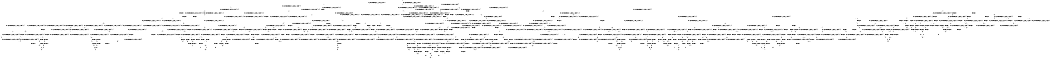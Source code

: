 digraph BCG {
size = "7, 10.5";
center = TRUE;
node [shape = circle];
0 [peripheries = 2];
0 -> 1 [label = "EX !0 !ATOMIC_EXCH_BRANCH (1, +1, TRUE, +0, 2, TRUE) !{}"];
0 -> 2 [label = "EX !2 !ATOMIC_EXCH_BRANCH (1, +0, FALSE, +0, 1, TRUE) !{}"];
0 -> 3 [label = "EX !1 !ATOMIC_EXCH_BRANCH (2, +1, TRUE, +0, 2, TRUE) !{}"];
1 -> 4 [label = "EX !2 !ATOMIC_EXCH_BRANCH (1, +0, FALSE, +0, 1, FALSE) !{0}"];
1 -> 5 [label = "EX !1 !ATOMIC_EXCH_BRANCH (2, +1, TRUE, +0, 2, TRUE) !{0}"];
1 -> 6 [label = "TERMINATE !0"];
2 -> 7 [label = "EX !2 !ATOMIC_EXCH_BRANCH (1, +0, FALSE, +0, 1, TRUE) !{0, 1, 2}"];
2 -> 8 [label = "EX !0 !ATOMIC_EXCH_BRANCH (1, +1, TRUE, +0, 2, TRUE) !{0, 1, 2}"];
2 -> 9 [label = "EX !1 !ATOMIC_EXCH_BRANCH (2, +1, TRUE, +0, 2, TRUE) !{0, 1, 2}"];
2 -> 10 [label = "EX !0 !ATOMIC_EXCH_BRANCH (1, +1, TRUE, +0, 2, TRUE) !{0, 1, 2}"];
3 -> 11 [label = "EX !0 !ATOMIC_EXCH_BRANCH (1, +1, TRUE, +0, 2, TRUE) !{0, 1}"];
3 -> 12 [label = "EX !2 !ATOMIC_EXCH_BRANCH (1, +0, FALSE, +0, 1, TRUE) !{0, 1}"];
3 -> 13 [label = "TERMINATE !1"];
3 -> 14 [label = "EX !0 !ATOMIC_EXCH_BRANCH (1, +1, TRUE, +0, 2, TRUE) !{0, 1}"];
4 -> 15 [label = "EX !2 !ATOMIC_EXCH_BRANCH (2, +0, FALSE, +0, 1, TRUE) !{0, 1, 2}"];
4 -> 16 [label = "EX !1 !ATOMIC_EXCH_BRANCH (2, +1, TRUE, +0, 2, TRUE) !{0, 1, 2}"];
4 -> 17 [label = "TERMINATE !0"];
5 -> 18 [label = "EX !2 !ATOMIC_EXCH_BRANCH (1, +0, FALSE, +0, 1, FALSE) !{0, 1}"];
5 -> 19 [label = "TERMINATE !0"];
5 -> 20 [label = "TERMINATE !1"];
6 -> 21 [label = "EX !2 !ATOMIC_EXCH_BRANCH (1, +0, FALSE, +0, 1, FALSE) !{}"];
6 -> 22 [label = "EX !1 !ATOMIC_EXCH_BRANCH (2, +1, TRUE, +0, 2, TRUE) !{}"];
7 -> 7 [label = "EX !2 !ATOMIC_EXCH_BRANCH (1, +0, FALSE, +0, 1, TRUE) !{0, 1, 2}"];
7 -> 8 [label = "EX !0 !ATOMIC_EXCH_BRANCH (1, +1, TRUE, +0, 2, TRUE) !{0, 1, 2}"];
7 -> 9 [label = "EX !1 !ATOMIC_EXCH_BRANCH (2, +1, TRUE, +0, 2, TRUE) !{0, 1, 2}"];
7 -> 10 [label = "EX !0 !ATOMIC_EXCH_BRANCH (1, +1, TRUE, +0, 2, TRUE) !{0, 1, 2}"];
8 -> 23 [label = "EX !2 !ATOMIC_EXCH_BRANCH (1, +0, FALSE, +0, 1, FALSE) !{0, 1, 2}"];
8 -> 24 [label = "EX !1 !ATOMIC_EXCH_BRANCH (2, +1, TRUE, +0, 2, TRUE) !{0, 1, 2}"];
8 -> 25 [label = "TERMINATE !0"];
9 -> 26 [label = "EX !2 !ATOMIC_EXCH_BRANCH (1, +0, FALSE, +0, 1, TRUE) !{0, 1, 2}"];
9 -> 27 [label = "EX !0 !ATOMIC_EXCH_BRANCH (1, +1, TRUE, +0, 2, TRUE) !{0, 1, 2}"];
9 -> 28 [label = "TERMINATE !1"];
9 -> 29 [label = "EX !0 !ATOMIC_EXCH_BRANCH (1, +1, TRUE, +0, 2, TRUE) !{0, 1, 2}"];
10 -> 30 [label = "EX !1 !ATOMIC_EXCH_BRANCH (2, +1, TRUE, +0, 2, TRUE) !{0, 1, 2}"];
10 -> 31 [label = "EX !2 !ATOMIC_EXCH_BRANCH (1, +0, FALSE, +0, 1, FALSE) !{0, 1, 2}"];
10 -> 32 [label = "EX !1 !ATOMIC_EXCH_BRANCH (2, +1, TRUE, +0, 2, TRUE) !{0, 1, 2}"];
10 -> 33 [label = "TERMINATE !0"];
11 -> 18 [label = "EX !2 !ATOMIC_EXCH_BRANCH (1, +0, FALSE, +0, 1, FALSE) !{0, 1}"];
11 -> 19 [label = "TERMINATE !0"];
11 -> 20 [label = "TERMINATE !1"];
12 -> 26 [label = "EX !2 !ATOMIC_EXCH_BRANCH (1, +0, FALSE, +0, 1, TRUE) !{0, 1, 2}"];
12 -> 27 [label = "EX !0 !ATOMIC_EXCH_BRANCH (1, +1, TRUE, +0, 2, TRUE) !{0, 1, 2}"];
12 -> 28 [label = "TERMINATE !1"];
12 -> 29 [label = "EX !0 !ATOMIC_EXCH_BRANCH (1, +1, TRUE, +0, 2, TRUE) !{0, 1, 2}"];
13 -> 34 [label = "EX !0 !ATOMIC_EXCH_BRANCH (1, +1, TRUE, +0, 2, TRUE) !{0}"];
13 -> 35 [label = "EX !2 !ATOMIC_EXCH_BRANCH (1, +0, FALSE, +0, 1, TRUE) !{0}"];
13 -> 36 [label = "EX !0 !ATOMIC_EXCH_BRANCH (1, +1, TRUE, +0, 2, TRUE) !{0}"];
14 -> 37 [label = "EX !2 !ATOMIC_EXCH_BRANCH (1, +0, FALSE, +0, 1, FALSE) !{0, 1}"];
14 -> 38 [label = "TERMINATE !0"];
14 -> 39 [label = "TERMINATE !1"];
15 -> 23 [label = "EX !2 !ATOMIC_EXCH_BRANCH (1, +0, FALSE, +0, 1, FALSE) !{0, 1, 2}"];
15 -> 24 [label = "EX !1 !ATOMIC_EXCH_BRANCH (2, +1, TRUE, +0, 2, TRUE) !{0, 1, 2}"];
15 -> 25 [label = "TERMINATE !0"];
16 -> 40 [label = "EX !2 !ATOMIC_EXCH_BRANCH (2, +0, FALSE, +0, 1, FALSE) !{0, 1, 2}"];
16 -> 41 [label = "TERMINATE !0"];
16 -> 42 [label = "TERMINATE !1"];
17 -> 43 [label = "EX !2 !ATOMIC_EXCH_BRANCH (2, +0, FALSE, +0, 1, TRUE) !{1, 2}"];
17 -> 44 [label = "EX !1 !ATOMIC_EXCH_BRANCH (2, +1, TRUE, +0, 2, TRUE) !{1, 2}"];
17 -> 45 [label = "EX !1 !ATOMIC_EXCH_BRANCH (2, +1, TRUE, +0, 2, TRUE) !{1, 2}"];
18 -> 40 [label = "EX !2 !ATOMIC_EXCH_BRANCH (2, +0, FALSE, +0, 1, FALSE) !{0, 1, 2}"];
18 -> 41 [label = "TERMINATE !0"];
18 -> 42 [label = "TERMINATE !1"];
19 -> 46 [label = "EX !2 !ATOMIC_EXCH_BRANCH (1, +0, FALSE, +0, 1, FALSE) !{1}"];
19 -> 47 [label = "TERMINATE !1"];
20 -> 48 [label = "EX !2 !ATOMIC_EXCH_BRANCH (1, +0, FALSE, +0, 1, FALSE) !{0}"];
20 -> 49 [label = "TERMINATE !0"];
21 -> 43 [label = "EX !2 !ATOMIC_EXCH_BRANCH (2, +0, FALSE, +0, 1, TRUE) !{1, 2}"];
21 -> 44 [label = "EX !1 !ATOMIC_EXCH_BRANCH (2, +1, TRUE, +0, 2, TRUE) !{1, 2}"];
21 -> 45 [label = "EX !1 !ATOMIC_EXCH_BRANCH (2, +1, TRUE, +0, 2, TRUE) !{1, 2}"];
22 -> 46 [label = "EX !2 !ATOMIC_EXCH_BRANCH (1, +0, FALSE, +0, 1, FALSE) !{1}"];
22 -> 47 [label = "TERMINATE !1"];
23 -> 15 [label = "EX !2 !ATOMIC_EXCH_BRANCH (2, +0, FALSE, +0, 1, TRUE) !{0, 1, 2}"];
23 -> 16 [label = "EX !1 !ATOMIC_EXCH_BRANCH (2, +1, TRUE, +0, 2, TRUE) !{0, 1, 2}"];
23 -> 17 [label = "TERMINATE !0"];
24 -> 50 [label = "EX !2 !ATOMIC_EXCH_BRANCH (1, +0, FALSE, +0, 1, FALSE) !{0, 1, 2}"];
24 -> 51 [label = "TERMINATE !0"];
24 -> 52 [label = "TERMINATE !1"];
25 -> 53 [label = "EX !2 !ATOMIC_EXCH_BRANCH (1, +0, FALSE, +0, 1, FALSE) !{1, 2}"];
25 -> 54 [label = "EX !1 !ATOMIC_EXCH_BRANCH (2, +1, TRUE, +0, 2, TRUE) !{1, 2}"];
25 -> 55 [label = "EX !1 !ATOMIC_EXCH_BRANCH (2, +1, TRUE, +0, 2, TRUE) !{1, 2}"];
26 -> 26 [label = "EX !2 !ATOMIC_EXCH_BRANCH (1, +0, FALSE, +0, 1, TRUE) !{0, 1, 2}"];
26 -> 27 [label = "EX !0 !ATOMIC_EXCH_BRANCH (1, +1, TRUE, +0, 2, TRUE) !{0, 1, 2}"];
26 -> 28 [label = "TERMINATE !1"];
26 -> 29 [label = "EX !0 !ATOMIC_EXCH_BRANCH (1, +1, TRUE, +0, 2, TRUE) !{0, 1, 2}"];
27 -> 50 [label = "EX !2 !ATOMIC_EXCH_BRANCH (1, +0, FALSE, +0, 1, FALSE) !{0, 1, 2}"];
27 -> 51 [label = "TERMINATE !0"];
27 -> 52 [label = "TERMINATE !1"];
28 -> 56 [label = "EX !2 !ATOMIC_EXCH_BRANCH (1, +0, FALSE, +0, 1, TRUE) !{0, 2}"];
28 -> 57 [label = "EX !0 !ATOMIC_EXCH_BRANCH (1, +1, TRUE, +0, 2, TRUE) !{0, 2}"];
28 -> 58 [label = "EX !0 !ATOMIC_EXCH_BRANCH (1, +1, TRUE, +0, 2, TRUE) !{0, 2}"];
29 -> 59 [label = "EX !2 !ATOMIC_EXCH_BRANCH (1, +0, FALSE, +0, 1, FALSE) !{0, 1, 2}"];
29 -> 60 [label = "TERMINATE !0"];
29 -> 61 [label = "TERMINATE !1"];
30 -> 62 [label = "EX !2 !ATOMIC_EXCH_BRANCH (1, +0, FALSE, +0, 1, FALSE) !{0, 1, 2}"];
30 -> 63 [label = "EX !2 !ATOMIC_EXCH_BRANCH (1, +0, FALSE, +0, 1, FALSE) !{0, 1, 2}"];
30 -> 64 [label = "TERMINATE !0"];
30 -> 65 [label = "TERMINATE !1"];
31 -> 66 [label = "EX !1 !ATOMIC_EXCH_BRANCH (2, +1, TRUE, +0, 2, TRUE) !{0, 1, 2}"];
31 -> 67 [label = "EX !2 !ATOMIC_EXCH_BRANCH (2, +0, FALSE, +0, 1, TRUE) !{0, 1, 2}"];
31 -> 68 [label = "EX !1 !ATOMIC_EXCH_BRANCH (2, +1, TRUE, +0, 2, TRUE) !{0, 1, 2}"];
31 -> 69 [label = "TERMINATE !0"];
32 -> 59 [label = "EX !2 !ATOMIC_EXCH_BRANCH (1, +0, FALSE, +0, 1, FALSE) !{0, 1, 2}"];
32 -> 60 [label = "TERMINATE !0"];
32 -> 61 [label = "TERMINATE !1"];
33 -> 70 [label = "EX !2 !ATOMIC_EXCH_BRANCH (1, +0, FALSE, +0, 1, FALSE) !{1, 2}"];
33 -> 71 [label = "EX !1 !ATOMIC_EXCH_BRANCH (2, +1, TRUE, +0, 2, TRUE) !{1, 2}"];
34 -> 48 [label = "EX !2 !ATOMIC_EXCH_BRANCH (1, +0, FALSE, +0, 1, FALSE) !{0}"];
34 -> 49 [label = "TERMINATE !0"];
35 -> 56 [label = "EX !2 !ATOMIC_EXCH_BRANCH (1, +0, FALSE, +0, 1, TRUE) !{0, 2}"];
35 -> 57 [label = "EX !0 !ATOMIC_EXCH_BRANCH (1, +1, TRUE, +0, 2, TRUE) !{0, 2}"];
35 -> 58 [label = "EX !0 !ATOMIC_EXCH_BRANCH (1, +1, TRUE, +0, 2, TRUE) !{0, 2}"];
36 -> 72 [label = "EX !2 !ATOMIC_EXCH_BRANCH (1, +0, FALSE, +0, 1, FALSE) !{0}"];
36 -> 73 [label = "TERMINATE !0"];
37 -> 74 [label = "EX !2 !ATOMIC_EXCH_BRANCH (2, +0, FALSE, +0, 1, FALSE) !{0, 1, 2}"];
37 -> 75 [label = "TERMINATE !0"];
37 -> 76 [label = "TERMINATE !1"];
38 -> 77 [label = "EX !2 !ATOMIC_EXCH_BRANCH (1, +0, FALSE, +0, 1, FALSE) !{1}"];
38 -> 78 [label = "TERMINATE !1"];
39 -> 79 [label = "EX !2 !ATOMIC_EXCH_BRANCH (1, +0, FALSE, +0, 1, FALSE) !{0}"];
39 -> 80 [label = "TERMINATE !0"];
40 -> 81 [label = "TERMINATE !0"];
40 -> 82 [label = "TERMINATE !2"];
40 -> 83 [label = "TERMINATE !1"];
41 -> 84 [label = "EX !2 !ATOMIC_EXCH_BRANCH (2, +0, FALSE, +0, 1, FALSE) !{1, 2}"];
41 -> 85 [label = "TERMINATE !1"];
42 -> 86 [label = "EX !2 !ATOMIC_EXCH_BRANCH (2, +0, FALSE, +0, 1, FALSE) !{0, 2}"];
42 -> 87 [label = "TERMINATE !0"];
43 -> 53 [label = "EX !2 !ATOMIC_EXCH_BRANCH (1, +0, FALSE, +0, 1, FALSE) !{1, 2}"];
43 -> 54 [label = "EX !1 !ATOMIC_EXCH_BRANCH (2, +1, TRUE, +0, 2, TRUE) !{1, 2}"];
43 -> 55 [label = "EX !1 !ATOMIC_EXCH_BRANCH (2, +1, TRUE, +0, 2, TRUE) !{1, 2}"];
44 -> 84 [label = "EX !2 !ATOMIC_EXCH_BRANCH (2, +0, FALSE, +0, 1, FALSE) !{1, 2}"];
44 -> 85 [label = "TERMINATE !1"];
45 -> 88 [label = "EX !2 !ATOMIC_EXCH_BRANCH (2, +0, FALSE, +0, 1, FALSE) !{1, 2}"];
45 -> 89 [label = "EX !2 !ATOMIC_EXCH_BRANCH (2, +0, FALSE, +0, 1, FALSE) !{1, 2}"];
45 -> 90 [label = "TERMINATE !1"];
46 -> 84 [label = "EX !2 !ATOMIC_EXCH_BRANCH (2, +0, FALSE, +0, 1, FALSE) !{1, 2}"];
46 -> 85 [label = "TERMINATE !1"];
47 -> 91 [label = "EX !2 !ATOMIC_EXCH_BRANCH (1, +0, FALSE, +0, 1, FALSE) !{}"];
48 -> 86 [label = "EX !2 !ATOMIC_EXCH_BRANCH (2, +0, FALSE, +0, 1, FALSE) !{0, 2}"];
48 -> 87 [label = "TERMINATE !0"];
49 -> 91 [label = "EX !2 !ATOMIC_EXCH_BRANCH (1, +0, FALSE, +0, 1, FALSE) !{}"];
50 -> 40 [label = "EX !2 !ATOMIC_EXCH_BRANCH (2, +0, FALSE, +0, 1, FALSE) !{0, 1, 2}"];
50 -> 41 [label = "TERMINATE !0"];
50 -> 42 [label = "TERMINATE !1"];
51 -> 92 [label = "EX !2 !ATOMIC_EXCH_BRANCH (1, +0, FALSE, +0, 1, FALSE) !{1, 2}"];
51 -> 93 [label = "TERMINATE !1"];
52 -> 94 [label = "EX !2 !ATOMIC_EXCH_BRANCH (1, +0, FALSE, +0, 1, FALSE) !{0, 2}"];
52 -> 95 [label = "TERMINATE !0"];
53 -> 43 [label = "EX !2 !ATOMIC_EXCH_BRANCH (2, +0, FALSE, +0, 1, TRUE) !{1, 2}"];
53 -> 44 [label = "EX !1 !ATOMIC_EXCH_BRANCH (2, +1, TRUE, +0, 2, TRUE) !{1, 2}"];
53 -> 45 [label = "EX !1 !ATOMIC_EXCH_BRANCH (2, +1, TRUE, +0, 2, TRUE) !{1, 2}"];
54 -> 92 [label = "EX !2 !ATOMIC_EXCH_BRANCH (1, +0, FALSE, +0, 1, FALSE) !{1, 2}"];
54 -> 93 [label = "TERMINATE !1"];
55 -> 96 [label = "EX !2 !ATOMIC_EXCH_BRANCH (1, +0, FALSE, +0, 1, FALSE) !{1, 2}"];
55 -> 97 [label = "EX !2 !ATOMIC_EXCH_BRANCH (1, +0, FALSE, +0, 1, FALSE) !{1, 2}"];
55 -> 98 [label = "TERMINATE !1"];
56 -> 56 [label = "EX !2 !ATOMIC_EXCH_BRANCH (1, +0, FALSE, +0, 1, TRUE) !{0, 2}"];
56 -> 57 [label = "EX !0 !ATOMIC_EXCH_BRANCH (1, +1, TRUE, +0, 2, TRUE) !{0, 2}"];
56 -> 58 [label = "EX !0 !ATOMIC_EXCH_BRANCH (1, +1, TRUE, +0, 2, TRUE) !{0, 2}"];
57 -> 94 [label = "EX !2 !ATOMIC_EXCH_BRANCH (1, +0, FALSE, +0, 1, FALSE) !{0, 2}"];
57 -> 95 [label = "TERMINATE !0"];
58 -> 99 [label = "EX !2 !ATOMIC_EXCH_BRANCH (1, +0, FALSE, +0, 1, FALSE) !{0, 2}"];
58 -> 100 [label = "EX !2 !ATOMIC_EXCH_BRANCH (1, +0, FALSE, +0, 1, FALSE) !{0, 2}"];
58 -> 101 [label = "TERMINATE !0"];
59 -> 102 [label = "EX !2 !ATOMIC_EXCH_BRANCH (2, +0, FALSE, +0, 1, FALSE) !{0, 1, 2}"];
59 -> 103 [label = "TERMINATE !0"];
59 -> 104 [label = "TERMINATE !1"];
60 -> 105 [label = "EX !2 !ATOMIC_EXCH_BRANCH (1, +0, FALSE, +0, 1, FALSE) !{1, 2}"];
60 -> 106 [label = "TERMINATE !1"];
61 -> 107 [label = "EX !2 !ATOMIC_EXCH_BRANCH (1, +0, FALSE, +0, 1, FALSE) !{0, 2}"];
61 -> 108 [label = "TERMINATE !0"];
62 -> 109 [label = "EX !2 !ATOMIC_EXCH_BRANCH (2, +0, FALSE, +0, 1, FALSE) !{0, 1, 2}"];
62 -> 110 [label = "TERMINATE !0"];
62 -> 111 [label = "TERMINATE !1"];
63 -> 109 [label = "EX !2 !ATOMIC_EXCH_BRANCH (2, +0, FALSE, +0, 1, FALSE) !{0, 1, 2}"];
63 -> 112 [label = "EX !2 !ATOMIC_EXCH_BRANCH (2, +0, FALSE, +0, 1, FALSE) !{0, 1, 2}"];
63 -> 113 [label = "TERMINATE !0"];
63 -> 114 [label = "TERMINATE !1"];
64 -> 115 [label = "EX !2 !ATOMIC_EXCH_BRANCH (1, +0, FALSE, +0, 1, FALSE) !{1, 2}"];
64 -> 116 [label = "TERMINATE !1"];
65 -> 117 [label = "EX !2 !ATOMIC_EXCH_BRANCH (1, +0, FALSE, +0, 1, FALSE) !{0, 2}"];
65 -> 118 [label = "TERMINATE !0"];
66 -> 109 [label = "EX !2 !ATOMIC_EXCH_BRANCH (2, +0, FALSE, +0, 1, FALSE) !{0, 1, 2}"];
66 -> 112 [label = "EX !2 !ATOMIC_EXCH_BRANCH (2, +0, FALSE, +0, 1, FALSE) !{0, 1, 2}"];
66 -> 113 [label = "TERMINATE !0"];
66 -> 114 [label = "TERMINATE !1"];
67 -> 30 [label = "EX !1 !ATOMIC_EXCH_BRANCH (2, +1, TRUE, +0, 2, TRUE) !{0, 1, 2}"];
67 -> 31 [label = "EX !2 !ATOMIC_EXCH_BRANCH (1, +0, FALSE, +0, 1, FALSE) !{0, 1, 2}"];
67 -> 32 [label = "EX !1 !ATOMIC_EXCH_BRANCH (2, +1, TRUE, +0, 2, TRUE) !{0, 1, 2}"];
67 -> 33 [label = "TERMINATE !0"];
68 -> 102 [label = "EX !2 !ATOMIC_EXCH_BRANCH (2, +0, FALSE, +0, 1, FALSE) !{0, 1, 2}"];
68 -> 103 [label = "TERMINATE !0"];
68 -> 104 [label = "TERMINATE !1"];
69 -> 119 [label = "EX !2 !ATOMIC_EXCH_BRANCH (2, +0, FALSE, +0, 1, TRUE) !{1, 2}"];
69 -> 120 [label = "EX !1 !ATOMIC_EXCH_BRANCH (2, +1, TRUE, +0, 2, TRUE) !{1, 2}"];
70 -> 119 [label = "EX !2 !ATOMIC_EXCH_BRANCH (2, +0, FALSE, +0, 1, TRUE) !{1, 2}"];
70 -> 120 [label = "EX !1 !ATOMIC_EXCH_BRANCH (2, +1, TRUE, +0, 2, TRUE) !{1, 2}"];
71 -> 105 [label = "EX !2 !ATOMIC_EXCH_BRANCH (1, +0, FALSE, +0, 1, FALSE) !{1, 2}"];
71 -> 106 [label = "TERMINATE !1"];
72 -> 121 [label = "EX !2 !ATOMIC_EXCH_BRANCH (2, +0, FALSE, +0, 1, FALSE) !{0, 2}"];
72 -> 122 [label = "TERMINATE !0"];
73 -> 123 [label = "EX !2 !ATOMIC_EXCH_BRANCH (1, +0, FALSE, +0, 1, FALSE) !{}"];
74 -> 124 [label = "TERMINATE !0"];
74 -> 125 [label = "TERMINATE !2"];
74 -> 126 [label = "TERMINATE !1"];
75 -> 127 [label = "EX !2 !ATOMIC_EXCH_BRANCH (2, +0, FALSE, +0, 1, FALSE) !{1, 2}"];
75 -> 128 [label = "TERMINATE !1"];
76 -> 129 [label = "EX !2 !ATOMIC_EXCH_BRANCH (2, +0, FALSE, +0, 1, FALSE) !{0, 2}"];
76 -> 130 [label = "TERMINATE !0"];
77 -> 127 [label = "EX !2 !ATOMIC_EXCH_BRANCH (2, +0, FALSE, +0, 1, FALSE) !{1, 2}"];
77 -> 128 [label = "TERMINATE !1"];
78 -> 131 [label = "EX !2 !ATOMIC_EXCH_BRANCH (1, +0, FALSE, +0, 1, FALSE) !{}"];
79 -> 129 [label = "EX !2 !ATOMIC_EXCH_BRANCH (2, +0, FALSE, +0, 1, FALSE) !{0, 2}"];
79 -> 130 [label = "TERMINATE !0"];
80 -> 131 [label = "EX !2 !ATOMIC_EXCH_BRANCH (1, +0, FALSE, +0, 1, FALSE) !{}"];
81 -> 132 [label = "TERMINATE !2"];
81 -> 133 [label = "TERMINATE !1"];
82 -> 134 [label = "TERMINATE !0"];
82 -> 135 [label = "TERMINATE !1"];
83 -> 136 [label = "TERMINATE !0"];
83 -> 137 [label = "TERMINATE !2"];
84 -> 132 [label = "TERMINATE !2"];
84 -> 133 [label = "TERMINATE !1"];
85 -> 138 [label = "EX !2 !ATOMIC_EXCH_BRANCH (2, +0, FALSE, +0, 1, FALSE) !{2}"];
85 -> 139 [label = "EX !2 !ATOMIC_EXCH_BRANCH (2, +0, FALSE, +0, 1, FALSE) !{2}"];
86 -> 136 [label = "TERMINATE !0"];
86 -> 137 [label = "TERMINATE !2"];
87 -> 138 [label = "EX !2 !ATOMIC_EXCH_BRANCH (2, +0, FALSE, +0, 1, FALSE) !{2}"];
87 -> 139 [label = "EX !2 !ATOMIC_EXCH_BRANCH (2, +0, FALSE, +0, 1, FALSE) !{2}"];
88 -> 140 [label = "TERMINATE !2"];
88 -> 141 [label = "TERMINATE !1"];
89 -> 142 [label = "TERMINATE !2"];
89 -> 143 [label = "TERMINATE !1"];
90 -> 144 [label = "EX !2 !ATOMIC_EXCH_BRANCH (2, +0, FALSE, +0, 1, FALSE) !{2}"];
91 -> 138 [label = "EX !2 !ATOMIC_EXCH_BRANCH (2, +0, FALSE, +0, 1, FALSE) !{2}"];
91 -> 139 [label = "EX !2 !ATOMIC_EXCH_BRANCH (2, +0, FALSE, +0, 1, FALSE) !{2}"];
92 -> 84 [label = "EX !2 !ATOMIC_EXCH_BRANCH (2, +0, FALSE, +0, 1, FALSE) !{1, 2}"];
92 -> 85 [label = "TERMINATE !1"];
93 -> 145 [label = "EX !2 !ATOMIC_EXCH_BRANCH (1, +0, FALSE, +0, 1, FALSE) !{2}"];
93 -> 146 [label = "EX !2 !ATOMIC_EXCH_BRANCH (1, +0, FALSE, +0, 1, FALSE) !{2}"];
94 -> 86 [label = "EX !2 !ATOMIC_EXCH_BRANCH (2, +0, FALSE, +0, 1, FALSE) !{0, 2}"];
94 -> 87 [label = "TERMINATE !0"];
95 -> 145 [label = "EX !2 !ATOMIC_EXCH_BRANCH (1, +0, FALSE, +0, 1, FALSE) !{2}"];
95 -> 146 [label = "EX !2 !ATOMIC_EXCH_BRANCH (1, +0, FALSE, +0, 1, FALSE) !{2}"];
96 -> 88 [label = "EX !2 !ATOMIC_EXCH_BRANCH (2, +0, FALSE, +0, 1, FALSE) !{1, 2}"];
96 -> 147 [label = "TERMINATE !1"];
97 -> 88 [label = "EX !2 !ATOMIC_EXCH_BRANCH (2, +0, FALSE, +0, 1, FALSE) !{1, 2}"];
97 -> 89 [label = "EX !2 !ATOMIC_EXCH_BRANCH (2, +0, FALSE, +0, 1, FALSE) !{1, 2}"];
97 -> 90 [label = "TERMINATE !1"];
98 -> 148 [label = "EX !2 !ATOMIC_EXCH_BRANCH (1, +0, FALSE, +0, 1, FALSE) !{2}"];
99 -> 149 [label = "EX !2 !ATOMIC_EXCH_BRANCH (2, +0, FALSE, +0, 1, FALSE) !{0, 2}"];
99 -> 150 [label = "TERMINATE !0"];
100 -> 149 [label = "EX !2 !ATOMIC_EXCH_BRANCH (2, +0, FALSE, +0, 1, FALSE) !{0, 2}"];
100 -> 151 [label = "EX !2 !ATOMIC_EXCH_BRANCH (2, +0, FALSE, +0, 1, FALSE) !{0, 2}"];
100 -> 152 [label = "TERMINATE !0"];
101 -> 153 [label = "EX !2 !ATOMIC_EXCH_BRANCH (1, +0, FALSE, +0, 1, FALSE) !{2}"];
102 -> 154 [label = "TERMINATE !0"];
102 -> 155 [label = "TERMINATE !2"];
102 -> 156 [label = "TERMINATE !1"];
103 -> 157 [label = "EX !2 !ATOMIC_EXCH_BRANCH (2, +0, FALSE, +0, 1, FALSE) !{1, 2}"];
103 -> 158 [label = "TERMINATE !1"];
104 -> 159 [label = "EX !2 !ATOMIC_EXCH_BRANCH (2, +0, FALSE, +0, 1, FALSE) !{0, 2}"];
104 -> 160 [label = "TERMINATE !0"];
105 -> 157 [label = "EX !2 !ATOMIC_EXCH_BRANCH (2, +0, FALSE, +0, 1, FALSE) !{1, 2}"];
105 -> 158 [label = "TERMINATE !1"];
106 -> 161 [label = "EX !2 !ATOMIC_EXCH_BRANCH (1, +0, FALSE, +0, 1, FALSE) !{2}"];
107 -> 159 [label = "EX !2 !ATOMIC_EXCH_BRANCH (2, +0, FALSE, +0, 1, FALSE) !{0, 2}"];
107 -> 160 [label = "TERMINATE !0"];
108 -> 161 [label = "EX !2 !ATOMIC_EXCH_BRANCH (1, +0, FALSE, +0, 1, FALSE) !{2}"];
109 -> 162 [label = "TERMINATE !0"];
109 -> 163 [label = "TERMINATE !2"];
109 -> 164 [label = "TERMINATE !1"];
110 -> 165 [label = "EX !2 !ATOMIC_EXCH_BRANCH (2, +0, FALSE, +0, 1, FALSE) !{1, 2}"];
110 -> 166 [label = "TERMINATE !1"];
111 -> 167 [label = "EX !2 !ATOMIC_EXCH_BRANCH (2, +0, FALSE, +0, 1, FALSE) !{0, 2}"];
111 -> 168 [label = "TERMINATE !0"];
112 -> 169 [label = "TERMINATE !0"];
112 -> 170 [label = "TERMINATE !2"];
112 -> 171 [label = "TERMINATE !1"];
113 -> 172 [label = "EX !2 !ATOMIC_EXCH_BRANCH (2, +0, FALSE, +0, 1, FALSE) !{1, 2}"];
113 -> 173 [label = "TERMINATE !1"];
114 -> 174 [label = "EX !2 !ATOMIC_EXCH_BRANCH (2, +0, FALSE, +0, 1, FALSE) !{0, 2}"];
114 -> 175 [label = "TERMINATE !0"];
115 -> 172 [label = "EX !2 !ATOMIC_EXCH_BRANCH (2, +0, FALSE, +0, 1, FALSE) !{1, 2}"];
115 -> 173 [label = "TERMINATE !1"];
116 -> 176 [label = "EX !2 !ATOMIC_EXCH_BRANCH (1, +0, FALSE, +0, 1, FALSE) !{2}"];
117 -> 174 [label = "EX !2 !ATOMIC_EXCH_BRANCH (2, +0, FALSE, +0, 1, FALSE) !{0, 2}"];
117 -> 175 [label = "TERMINATE !0"];
118 -> 176 [label = "EX !2 !ATOMIC_EXCH_BRANCH (1, +0, FALSE, +0, 1, FALSE) !{2}"];
119 -> 70 [label = "EX !2 !ATOMIC_EXCH_BRANCH (1, +0, FALSE, +0, 1, FALSE) !{1, 2}"];
119 -> 71 [label = "EX !1 !ATOMIC_EXCH_BRANCH (2, +1, TRUE, +0, 2, TRUE) !{1, 2}"];
120 -> 157 [label = "EX !2 !ATOMIC_EXCH_BRANCH (2, +0, FALSE, +0, 1, FALSE) !{1, 2}"];
120 -> 158 [label = "TERMINATE !1"];
121 -> 177 [label = "TERMINATE !0"];
121 -> 178 [label = "TERMINATE !2"];
122 -> 179 [label = "EX !2 !ATOMIC_EXCH_BRANCH (2, +0, FALSE, +0, 1, FALSE) !{2}"];
123 -> 179 [label = "EX !2 !ATOMIC_EXCH_BRANCH (2, +0, FALSE, +0, 1, FALSE) !{2}"];
124 -> 180 [label = "TERMINATE !2"];
124 -> 181 [label = "TERMINATE !1"];
125 -> 182 [label = "TERMINATE !0"];
125 -> 183 [label = "TERMINATE !1"];
126 -> 184 [label = "TERMINATE !0"];
126 -> 185 [label = "TERMINATE !2"];
127 -> 180 [label = "TERMINATE !2"];
127 -> 181 [label = "TERMINATE !1"];
128 -> 186 [label = "EX !2 !ATOMIC_EXCH_BRANCH (2, +0, FALSE, +0, 1, FALSE) !{2}"];
129 -> 184 [label = "TERMINATE !0"];
129 -> 185 [label = "TERMINATE !2"];
130 -> 186 [label = "EX !2 !ATOMIC_EXCH_BRANCH (2, +0, FALSE, +0, 1, FALSE) !{2}"];
131 -> 186 [label = "EX !2 !ATOMIC_EXCH_BRANCH (2, +0, FALSE, +0, 1, FALSE) !{2}"];
132 -> 187 [label = "TERMINATE !1"];
133 -> 188 [label = "TERMINATE !2"];
134 -> 187 [label = "TERMINATE !1"];
135 -> 189 [label = "TERMINATE !0"];
136 -> 188 [label = "TERMINATE !2"];
137 -> 189 [label = "TERMINATE !0"];
138 -> 188 [label = "TERMINATE !2"];
139 -> 190 [label = "TERMINATE !2"];
140 -> 191 [label = "TERMINATE !1"];
141 -> 192 [label = "TERMINATE !2"];
142 -> 193 [label = "TERMINATE !1"];
143 -> 194 [label = "TERMINATE !2"];
144 -> 194 [label = "TERMINATE !2"];
145 -> 138 [label = "EX !2 !ATOMIC_EXCH_BRANCH (2, +0, FALSE, +0, 1, FALSE) !{2}"];
145 -> 139 [label = "EX !2 !ATOMIC_EXCH_BRANCH (2, +0, FALSE, +0, 1, FALSE) !{2}"];
146 -> 139 [label = "EX !2 !ATOMIC_EXCH_BRANCH (2, +0, FALSE, +0, 1, FALSE) !{2}"];
147 -> 195 [label = "EX !2 !ATOMIC_EXCH_BRANCH (2, +0, FALSE, +0, 1, FALSE) !{2}"];
148 -> 144 [label = "EX !2 !ATOMIC_EXCH_BRANCH (2, +0, FALSE, +0, 1, FALSE) !{2}"];
149 -> 196 [label = "TERMINATE !0"];
149 -> 197 [label = "TERMINATE !2"];
150 -> 198 [label = "EX !2 !ATOMIC_EXCH_BRANCH (2, +0, FALSE, +0, 1, FALSE) !{2}"];
151 -> 199 [label = "TERMINATE !0"];
151 -> 200 [label = "TERMINATE !2"];
152 -> 201 [label = "EX !2 !ATOMIC_EXCH_BRANCH (2, +0, FALSE, +0, 1, FALSE) !{2}"];
153 -> 201 [label = "EX !2 !ATOMIC_EXCH_BRANCH (2, +0, FALSE, +0, 1, FALSE) !{2}"];
154 -> 202 [label = "TERMINATE !2"];
154 -> 203 [label = "TERMINATE !1"];
155 -> 204 [label = "TERMINATE !0"];
155 -> 205 [label = "TERMINATE !1"];
156 -> 206 [label = "TERMINATE !0"];
156 -> 207 [label = "TERMINATE !2"];
157 -> 202 [label = "TERMINATE !2"];
157 -> 203 [label = "TERMINATE !1"];
158 -> 208 [label = "EX !2 !ATOMIC_EXCH_BRANCH (2, +0, FALSE, +0, 1, FALSE) !{2}"];
159 -> 206 [label = "TERMINATE !0"];
159 -> 207 [label = "TERMINATE !2"];
160 -> 208 [label = "EX !2 !ATOMIC_EXCH_BRANCH (2, +0, FALSE, +0, 1, FALSE) !{2}"];
161 -> 208 [label = "EX !2 !ATOMIC_EXCH_BRANCH (2, +0, FALSE, +0, 1, FALSE) !{2}"];
162 -> 209 [label = "TERMINATE !2"];
162 -> 210 [label = "TERMINATE !1"];
163 -> 211 [label = "TERMINATE !0"];
163 -> 212 [label = "TERMINATE !1"];
164 -> 213 [label = "TERMINATE !0"];
164 -> 214 [label = "TERMINATE !2"];
165 -> 209 [label = "TERMINATE !2"];
165 -> 210 [label = "TERMINATE !1"];
166 -> 215 [label = "EX !2 !ATOMIC_EXCH_BRANCH (2, +0, FALSE, +0, 1, FALSE) !{2}"];
167 -> 213 [label = "TERMINATE !0"];
167 -> 214 [label = "TERMINATE !2"];
168 -> 215 [label = "EX !2 !ATOMIC_EXCH_BRANCH (2, +0, FALSE, +0, 1, FALSE) !{2}"];
169 -> 216 [label = "TERMINATE !2"];
169 -> 217 [label = "TERMINATE !1"];
170 -> 218 [label = "TERMINATE !0"];
170 -> 219 [label = "TERMINATE !1"];
171 -> 220 [label = "TERMINATE !0"];
171 -> 221 [label = "TERMINATE !2"];
172 -> 216 [label = "TERMINATE !2"];
172 -> 217 [label = "TERMINATE !1"];
173 -> 222 [label = "EX !2 !ATOMIC_EXCH_BRANCH (2, +0, FALSE, +0, 1, FALSE) !{2}"];
174 -> 220 [label = "TERMINATE !0"];
174 -> 221 [label = "TERMINATE !2"];
175 -> 222 [label = "EX !2 !ATOMIC_EXCH_BRANCH (2, +0, FALSE, +0, 1, FALSE) !{2}"];
176 -> 222 [label = "EX !2 !ATOMIC_EXCH_BRANCH (2, +0, FALSE, +0, 1, FALSE) !{2}"];
177 -> 223 [label = "TERMINATE !2"];
178 -> 224 [label = "TERMINATE !0"];
179 -> 223 [label = "TERMINATE !2"];
180 -> 225 [label = "TERMINATE !1"];
181 -> 226 [label = "TERMINATE !2"];
182 -> 225 [label = "TERMINATE !1"];
183 -> 227 [label = "TERMINATE !0"];
184 -> 226 [label = "TERMINATE !2"];
185 -> 227 [label = "TERMINATE !0"];
186 -> 226 [label = "TERMINATE !2"];
187 -> 228 [label = "exit"];
188 -> 228 [label = "exit"];
189 -> 228 [label = "exit"];
190 -> 229 [label = "exit"];
191 -> 230 [label = "exit"];
192 -> 230 [label = "exit"];
193 -> 231 [label = "exit"];
194 -> 231 [label = "exit"];
195 -> 192 [label = "TERMINATE !2"];
196 -> 232 [label = "TERMINATE !2"];
197 -> 233 [label = "TERMINATE !0"];
198 -> 232 [label = "TERMINATE !2"];
199 -> 234 [label = "TERMINATE !2"];
200 -> 235 [label = "TERMINATE !0"];
201 -> 234 [label = "TERMINATE !2"];
202 -> 236 [label = "TERMINATE !1"];
203 -> 237 [label = "TERMINATE !2"];
204 -> 236 [label = "TERMINATE !1"];
205 -> 238 [label = "TERMINATE !0"];
206 -> 237 [label = "TERMINATE !2"];
207 -> 238 [label = "TERMINATE !0"];
208 -> 237 [label = "TERMINATE !2"];
209 -> 239 [label = "TERMINATE !1"];
210 -> 240 [label = "TERMINATE !2"];
211 -> 239 [label = "TERMINATE !1"];
212 -> 241 [label = "TERMINATE !0"];
213 -> 240 [label = "TERMINATE !2"];
214 -> 241 [label = "TERMINATE !0"];
215 -> 240 [label = "TERMINATE !2"];
216 -> 242 [label = "TERMINATE !1"];
217 -> 243 [label = "TERMINATE !2"];
218 -> 242 [label = "TERMINATE !1"];
219 -> 244 [label = "TERMINATE !0"];
220 -> 243 [label = "TERMINATE !2"];
221 -> 244 [label = "TERMINATE !0"];
222 -> 243 [label = "TERMINATE !2"];
223 -> 245 [label = "exit"];
224 -> 245 [label = "exit"];
225 -> 246 [label = "exit"];
226 -> 246 [label = "exit"];
227 -> 246 [label = "exit"];
232 -> 247 [label = "exit"];
233 -> 247 [label = "exit"];
234 -> 248 [label = "exit"];
235 -> 248 [label = "exit"];
236 -> 249 [label = "exit"];
237 -> 249 [label = "exit"];
238 -> 249 [label = "exit"];
239 -> 250 [label = "exit"];
240 -> 250 [label = "exit"];
241 -> 250 [label = "exit"];
242 -> 251 [label = "exit"];
243 -> 251 [label = "exit"];
244 -> 251 [label = "exit"];
}
